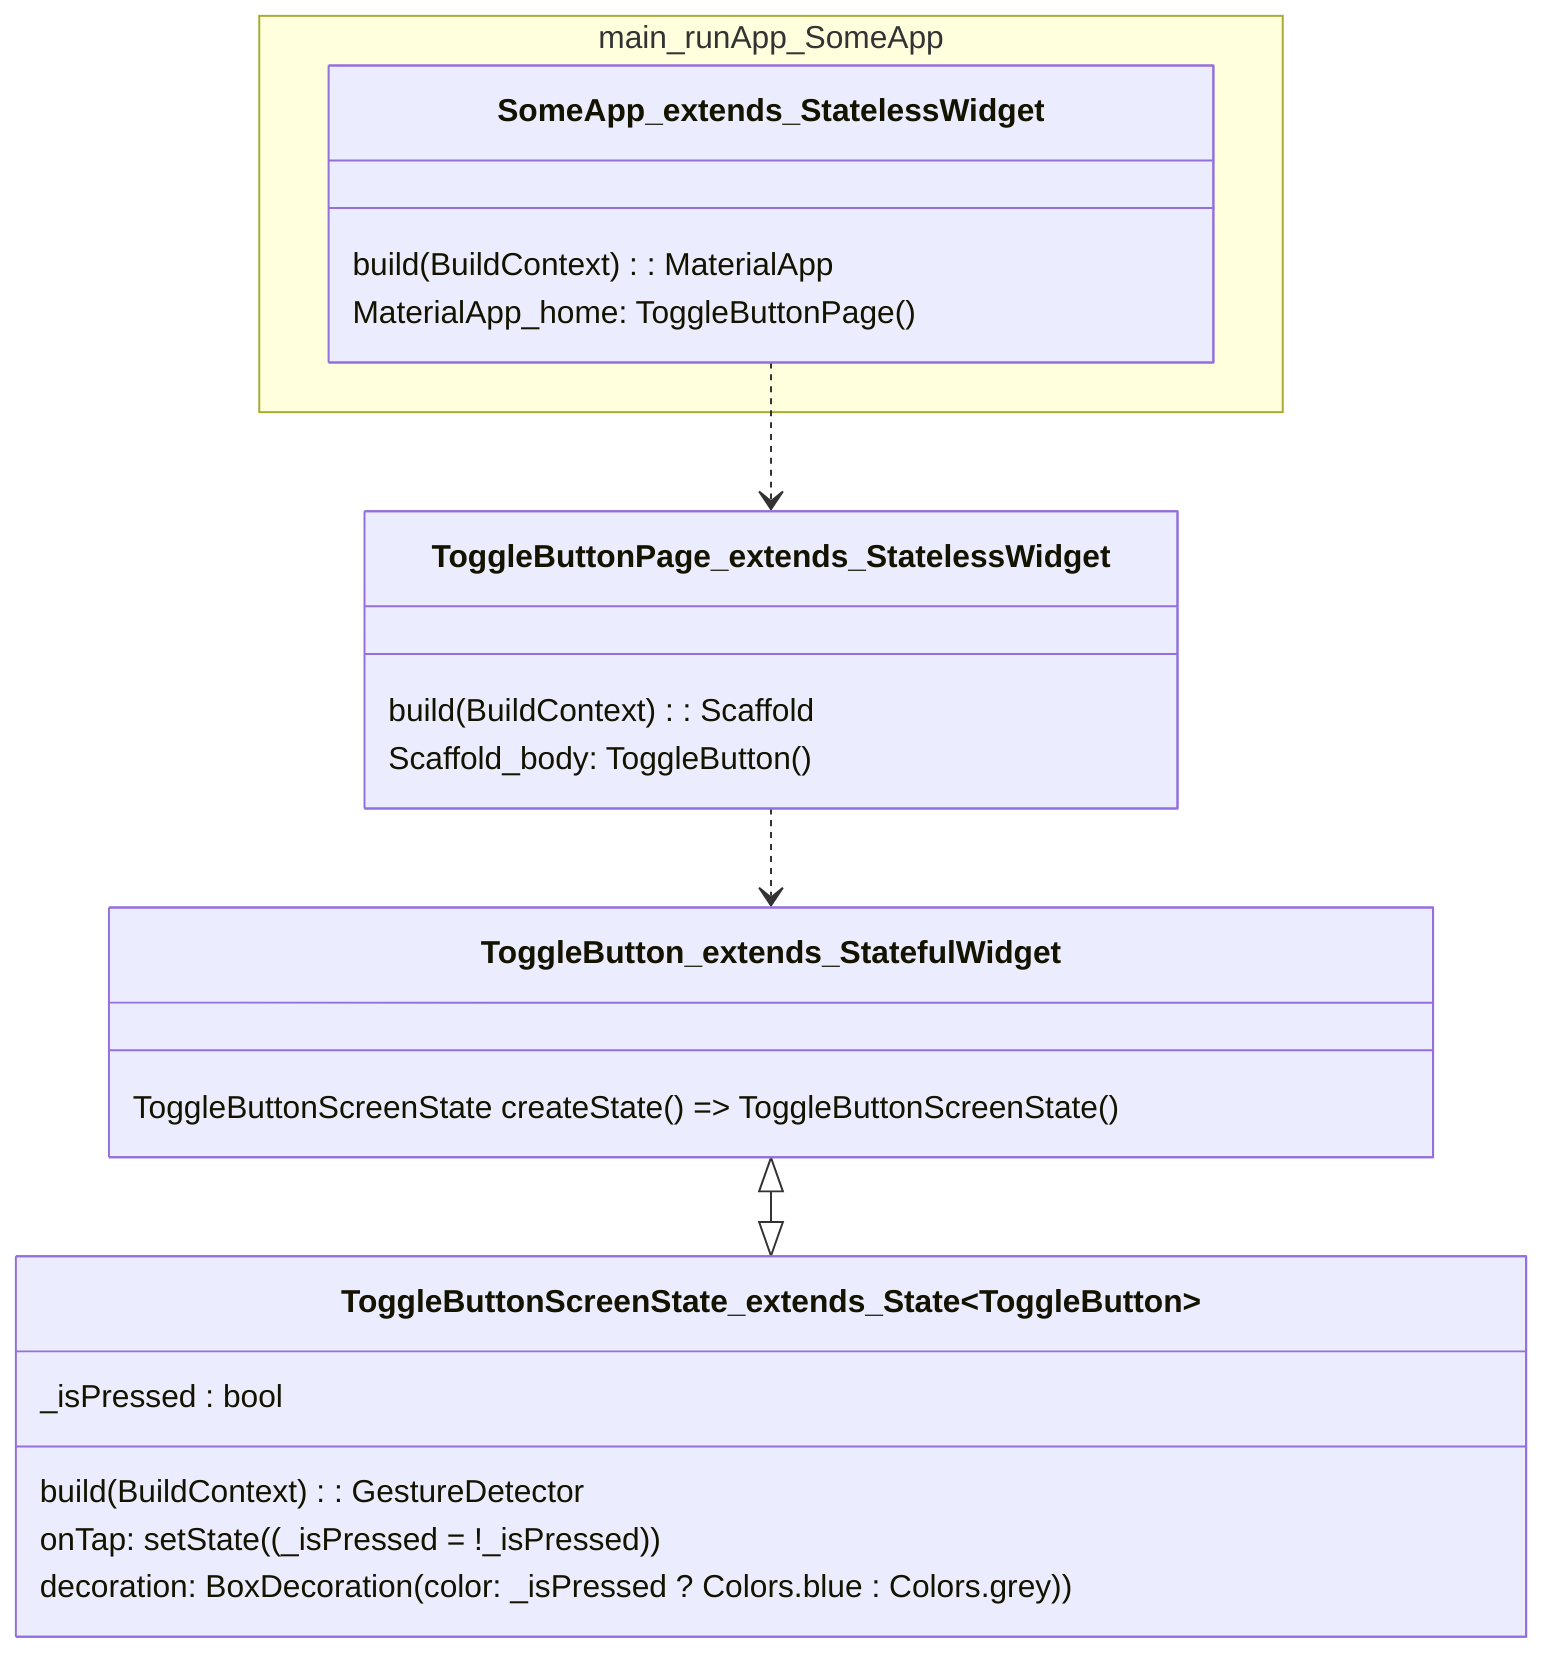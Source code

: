 classDiagram
    SomeApp_extends_StatelessWidget ..> ToggleButtonPage_extends_StatelessWidget

    ToggleButtonPage_extends_StatelessWidget ..> ToggleButton_extends_StatefulWidget

    ToggleButton_extends_StatefulWidget <|--|> ToggleButtonScreenState_extends_State~ToggleButton~


namespace main_runApp_SomeApp {
    class SomeApp_extends_StatelessWidget {
      build(BuildContext) : MaterialApp
      MaterialApp_home: ToggleButtonPage()
    }
}

    class ToggleButtonPage_extends_StatelessWidget {
      build(BuildContext) : Scaffold
      Scaffold_body: ToggleButton()
    }

    class ToggleButton_extends_StatefulWidget {
      ToggleButtonScreenState createState() => ToggleButtonScreenState()
    }

    class ToggleButtonScreenState_extends_State~ToggleButton~ {
      _isPressed : bool
      build(BuildContext) : GestureDetector
      onTap: setState((_isPressed = !_isPressed))
      decoration: BoxDecoration(color: _isPressed ? Colors.blue : Colors.grey))
    }